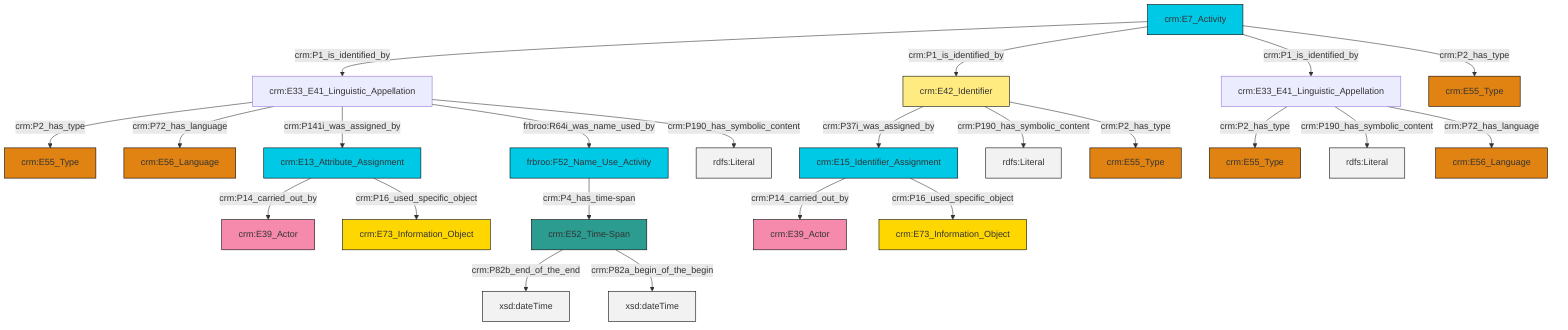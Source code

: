 graph TD
classDef Literal fill:#f2f2f2,stroke:#000000;
classDef CRM_Entity fill:#FFFFFF,stroke:#000000;
classDef Temporal_Entity fill:#00C9E6, stroke:#000000;
classDef Type fill:#E18312, stroke:#000000;
classDef Time-Span fill:#2C9C91, stroke:#000000;
classDef Appellation fill:#FFEB7F, stroke:#000000;
classDef Place fill:#008836, stroke:#000000;
classDef Persistent_Item fill:#B266B2, stroke:#000000;
classDef Conceptual_Object fill:#FFD700, stroke:#000000;
classDef Physical_Thing fill:#D2B48C, stroke:#000000;
classDef Actor fill:#f58aad, stroke:#000000;
classDef PC_Classes fill:#4ce600, stroke:#000000;
classDef Multi fill:#cccccc,stroke:#000000;

0["crm:E7_Activity"]:::Temporal_Entity -->|crm:P1_is_identified_by| 1["crm:E33_E41_Linguistic_Appellation"]:::Default
1["crm:E33_E41_Linguistic_Appellation"]:::Default -->|crm:P2_has_type| 2["crm:E55_Type"]:::Type
3["crm:E33_E41_Linguistic_Appellation"]:::Default -->|crm:P2_has_type| 4["crm:E55_Type"]:::Type
0["crm:E7_Activity"]:::Temporal_Entity -->|crm:P1_is_identified_by| 13["crm:E42_Identifier"]:::Appellation
14["crm:E15_Identifier_Assignment"]:::Temporal_Entity -->|crm:P14_carried_out_by| 15["crm:E39_Actor"]:::Actor
1["crm:E33_E41_Linguistic_Appellation"]:::Default -->|crm:P72_has_language| 16["crm:E56_Language"]:::Type
1["crm:E33_E41_Linguistic_Appellation"]:::Default -->|crm:P141i_was_assigned_by| 17["crm:E13_Attribute_Assignment"]:::Temporal_Entity
17["crm:E13_Attribute_Assignment"]:::Temporal_Entity -->|crm:P14_carried_out_by| 5["crm:E39_Actor"]:::Actor
20["frbroo:F52_Name_Use_Activity"]:::Temporal_Entity -->|crm:P4_has_time-span| 21["crm:E52_Time-Span"]:::Time-Span
14["crm:E15_Identifier_Assignment"]:::Temporal_Entity -->|crm:P16_used_specific_object| 22["crm:E73_Information_Object"]:::Conceptual_Object
0["crm:E7_Activity"]:::Temporal_Entity -->|crm:P1_is_identified_by| 3["crm:E33_E41_Linguistic_Appellation"]:::Default
13["crm:E42_Identifier"]:::Appellation -->|crm:P37i_was_assigned_by| 14["crm:E15_Identifier_Assignment"]:::Temporal_Entity
21["crm:E52_Time-Span"]:::Time-Span -->|crm:P82b_end_of_the_end| 28[xsd:dateTime]:::Literal
1["crm:E33_E41_Linguistic_Appellation"]:::Default -->|frbroo:R64i_was_name_used_by| 20["frbroo:F52_Name_Use_Activity"]:::Temporal_Entity
1["crm:E33_E41_Linguistic_Appellation"]:::Default -->|crm:P190_has_symbolic_content| 30[rdfs:Literal]:::Literal
0["crm:E7_Activity"]:::Temporal_Entity -->|crm:P2_has_type| 11["crm:E55_Type"]:::Type
13["crm:E42_Identifier"]:::Appellation -->|crm:P190_has_symbolic_content| 33[rdfs:Literal]:::Literal
17["crm:E13_Attribute_Assignment"]:::Temporal_Entity -->|crm:P16_used_specific_object| 34["crm:E73_Information_Object"]:::Conceptual_Object
13["crm:E42_Identifier"]:::Appellation -->|crm:P2_has_type| 18["crm:E55_Type"]:::Type
3["crm:E33_E41_Linguistic_Appellation"]:::Default -->|crm:P190_has_symbolic_content| 38[rdfs:Literal]:::Literal
3["crm:E33_E41_Linguistic_Appellation"]:::Default -->|crm:P72_has_language| 8["crm:E56_Language"]:::Type
21["crm:E52_Time-Span"]:::Time-Span -->|crm:P82a_begin_of_the_begin| 41[xsd:dateTime]:::Literal